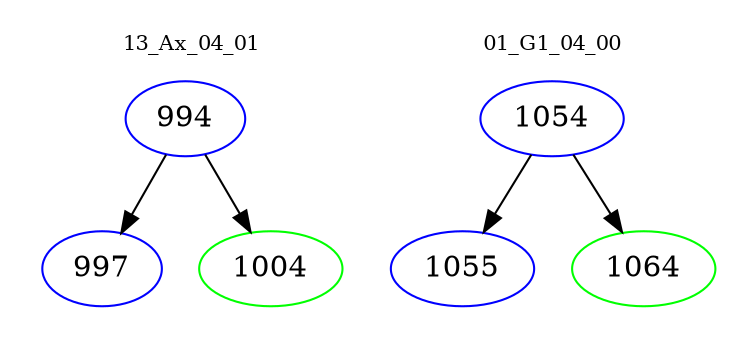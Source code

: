 digraph{
subgraph cluster_0 {
color = white
label = "13_Ax_04_01";
fontsize=10;
T0_994 [label="994", color="blue"]
T0_994 -> T0_997 [color="black"]
T0_997 [label="997", color="blue"]
T0_994 -> T0_1004 [color="black"]
T0_1004 [label="1004", color="green"]
}
subgraph cluster_1 {
color = white
label = "01_G1_04_00";
fontsize=10;
T1_1054 [label="1054", color="blue"]
T1_1054 -> T1_1055 [color="black"]
T1_1055 [label="1055", color="blue"]
T1_1054 -> T1_1064 [color="black"]
T1_1064 [label="1064", color="green"]
}
}
